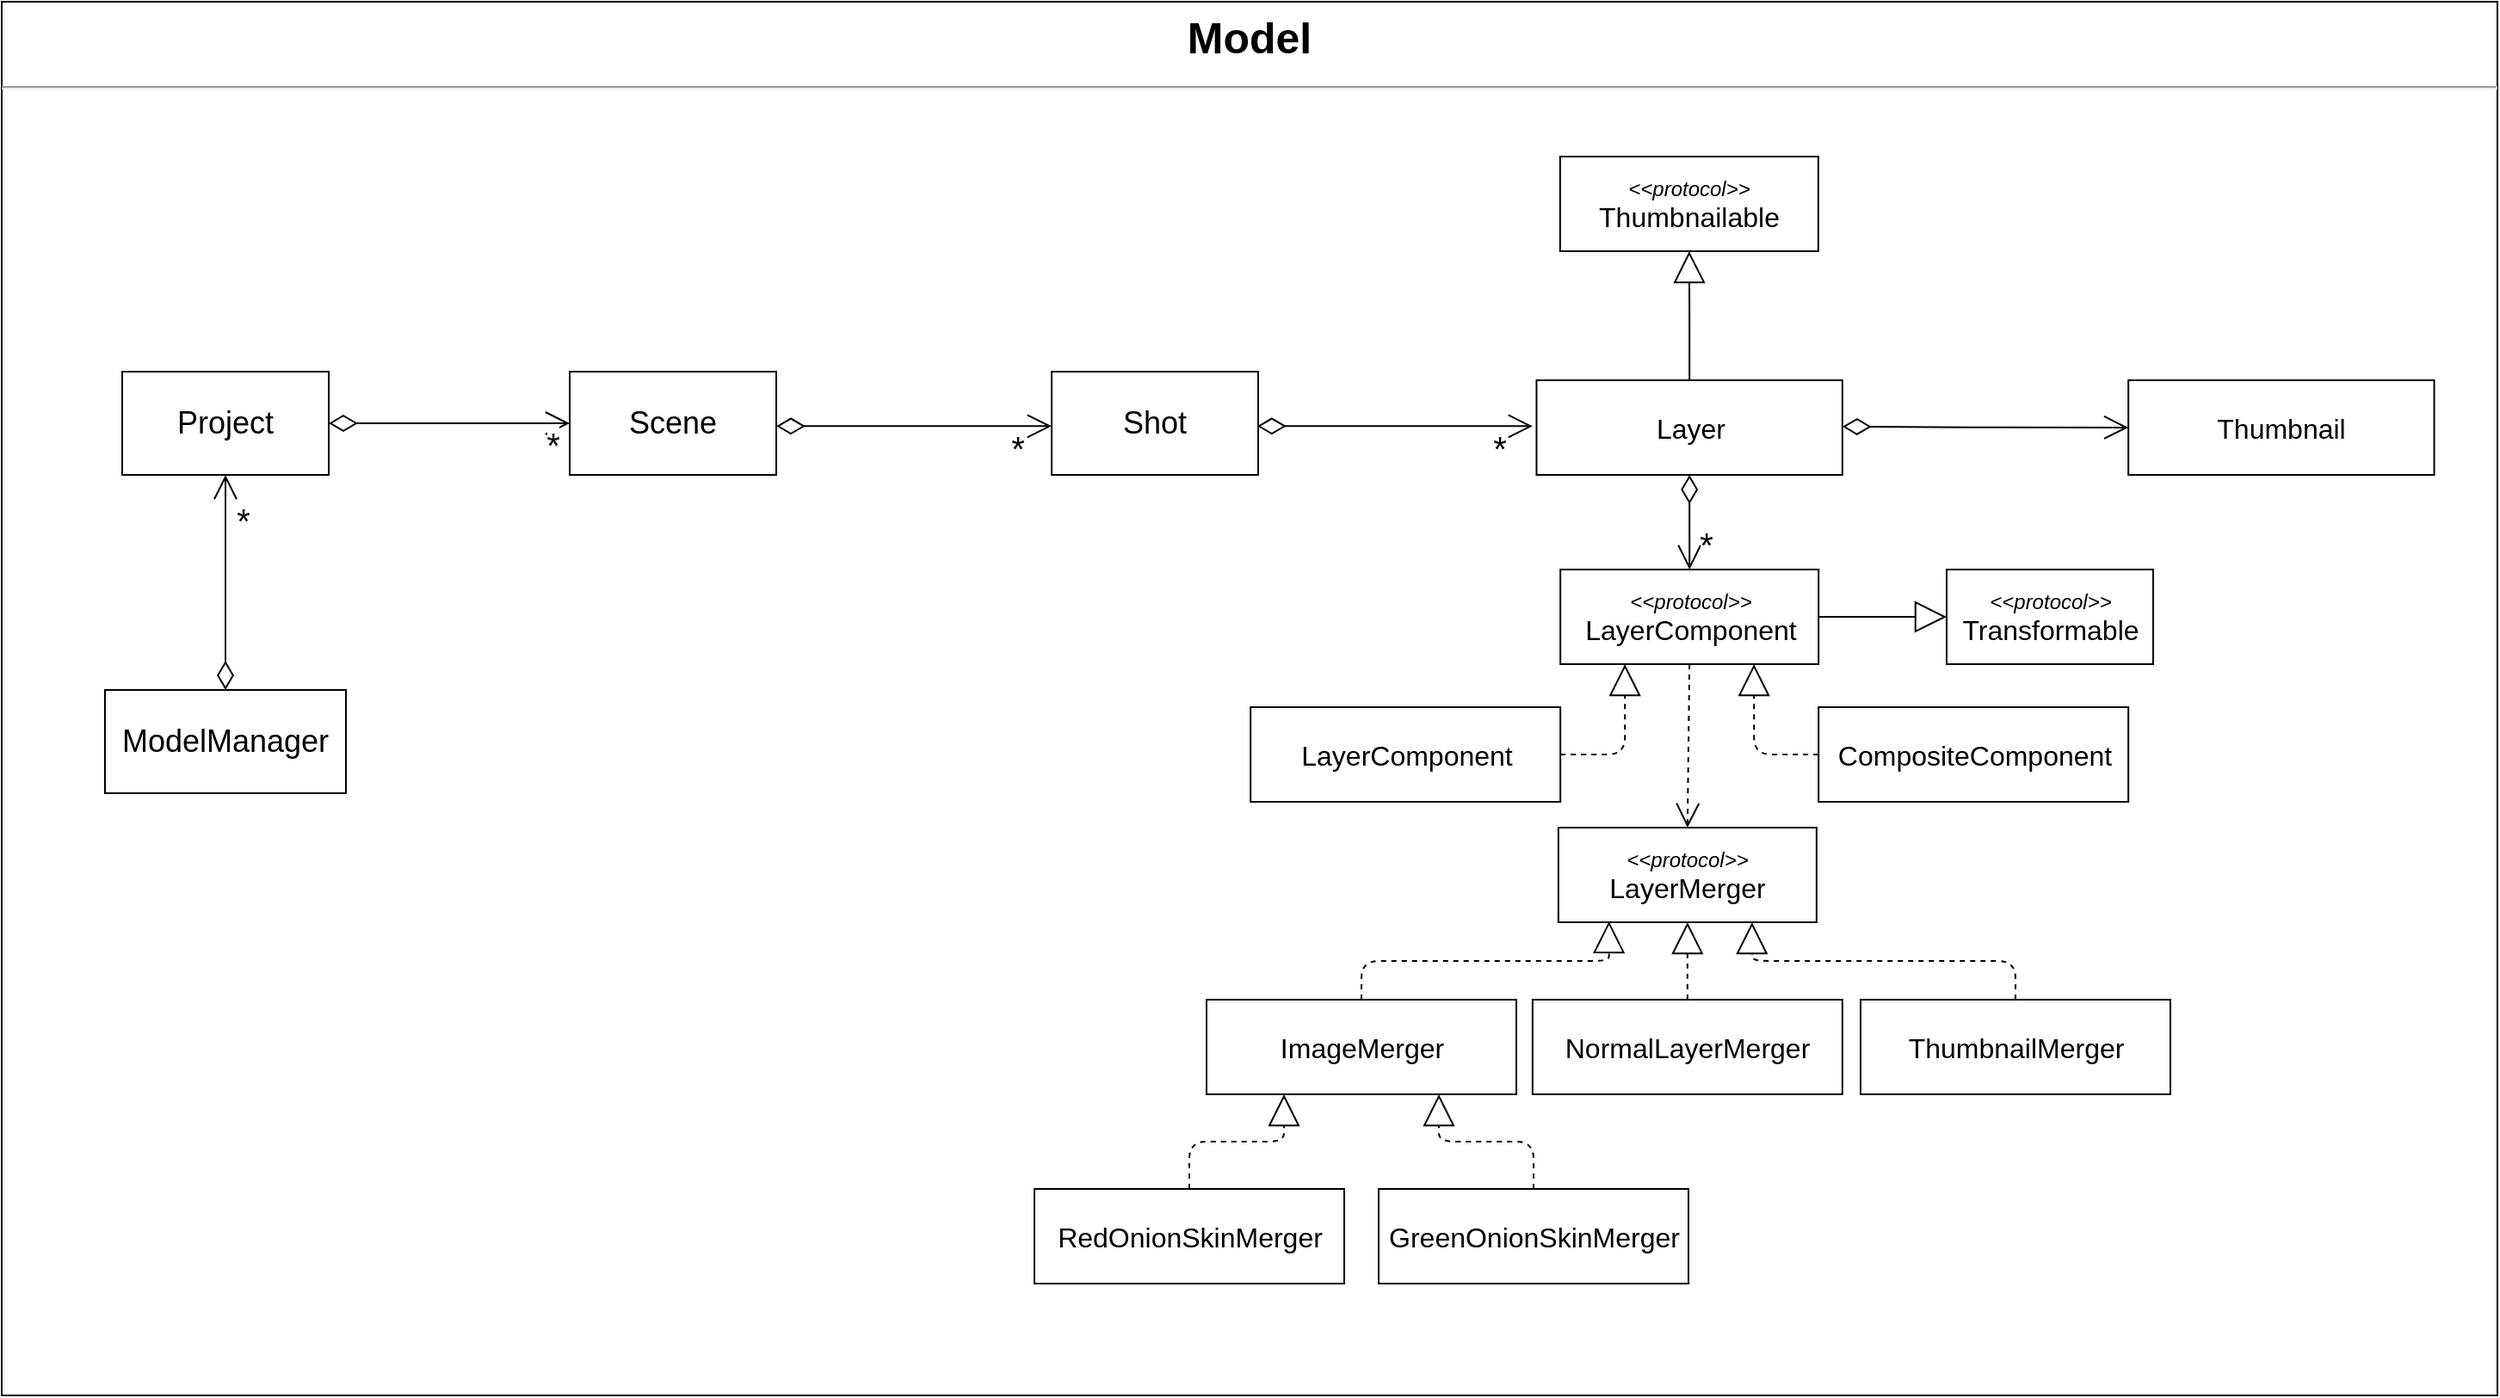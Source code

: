 <mxfile version="14.6.1" type="device"><diagram id="fhBqnHq1IshxXnvw0Y61" name="Class Diagram"><mxGraphModel dx="2528" dy="3172" grid="1" gridSize="10" guides="1" tooltips="1" connect="1" arrows="1" fold="1" page="1" pageScale="1" pageWidth="850" pageHeight="1100" math="0" shadow="0"><root><mxCell id="0"/><mxCell id="1" parent="0"/><mxCell id="F1DwqOTlJauAIzhtUy7q-18" value="&lt;p style=&quot;margin: 6px 0px 0px ; text-align: center ; font-size: 25px&quot;&gt;&lt;b&gt;&lt;font style=&quot;font-size: 25px&quot;&gt;Model&lt;/font&gt;&lt;/b&gt;&lt;/p&gt;&lt;hr style=&quot;font-size: 25px&quot;&gt;&lt;p style=&quot;margin: 0px 0px 0px 8px ; font-size: 25px&quot;&gt;&lt;br&gt;&lt;/p&gt;" style="align=left;overflow=fill;html=1;dropTarget=0;container=0;" parent="1" vertex="1"><mxGeometry x="-610" y="-1170" width="1450" height="810" as="geometry"/></mxCell><mxCell id="DaHeIRnf_k36PP9J369p-18" value="&lt;font style=&quot;font-size: 16px&quot;&gt;LayerComponent&lt;/font&gt;" style="html=1;" parent="1" vertex="1"><mxGeometry x="115.58" y="-760" width="180" height="55" as="geometry"/></mxCell><mxCell id="DaHeIRnf_k36PP9J369p-17" value="&lt;span style=&quot;font-size: 16px&quot;&gt;Layer&lt;/span&gt;" style="html=1;" parent="1" vertex="1"><mxGeometry x="281.734" y="-950" width="177.692" height="55" as="geometry"/></mxCell><mxCell id="xdwN0gesJsT51s9RYLmh-1" value="&lt;font style=&quot;font-size: 16px&quot;&gt;CompositeComponent&lt;/font&gt;" style="html=1;" parent="1" vertex="1"><mxGeometry x="445.58" y="-760" width="180" height="55" as="geometry"/></mxCell><mxCell id="xdwN0gesJsT51s9RYLmh-3" value="" style="endArrow=open;html=1;endSize=12;startArrow=diamondThin;startSize=14;startFill=0;edgeStyle=orthogonalEdgeStyle;align=left;verticalAlign=bottom;exitX=0.5;exitY=1;exitDx=0;exitDy=0;" parent="1" source="DaHeIRnf_k36PP9J369p-17" target="xdwN0gesJsT51s9RYLmh-6" edge="1"><mxGeometry x="471.484" y="-801" as="geometry"><mxPoint x="471.484" y="-853.5" as="sourcePoint"/><mxPoint x="424.995" y="-696.5" as="targetPoint"/><Array as="points"><mxPoint x="371" y="-870"/><mxPoint x="371" y="-870"/></Array><mxPoint as="offset"/></mxGeometry></mxCell><mxCell id="xdwN0gesJsT51s9RYLmh-4" value="*" style="edgeLabel;html=1;align=center;verticalAlign=middle;resizable=0;points=[];fontSize=15;" parent="xdwN0gesJsT51s9RYLmh-3" vertex="1" connectable="0"><mxGeometry x="0.65" y="1" relative="1" as="geometry"><mxPoint x="13.67" y="25.8" as="offset"/></mxGeometry></mxCell><mxCell id="B9GgPpZfASMCrUFnl4ox-1" value="&lt;font style=&quot;font-size: 20px&quot;&gt;*&lt;/font&gt;" style="edgeLabel;html=1;align=center;verticalAlign=middle;resizable=0;points=[];" parent="xdwN0gesJsT51s9RYLmh-3" vertex="1" connectable="0"><mxGeometry relative="1" as="geometry"><mxPoint x="9.42" y="12" as="offset"/></mxGeometry></mxCell><mxCell id="xdwN0gesJsT51s9RYLmh-5" value="&lt;font&gt;&lt;font style=&quot;font-size: 12px&quot;&gt;&lt;i&gt;&amp;lt;&amp;lt;protocol&amp;gt;&amp;gt;&lt;/i&gt;&lt;/font&gt;&lt;br&gt;&lt;span style=&quot;font-size: 16px&quot;&gt;Transformable&lt;/span&gt;&lt;br&gt;&lt;/font&gt;" style="html=1;" parent="1" vertex="1"><mxGeometry x="520" y="-840" width="120" height="55" as="geometry"/></mxCell><mxCell id="xdwN0gesJsT51s9RYLmh-6" value="&lt;font&gt;&lt;font style=&quot;font-size: 12px&quot;&gt;&lt;i&gt;&amp;lt;&amp;lt;protocol&amp;gt;&amp;gt;&lt;/i&gt;&lt;/font&gt;&lt;br&gt;&lt;span style=&quot;font-size: 16px&quot;&gt;LayerComponent&lt;/span&gt;&lt;br&gt;&lt;/font&gt;" style="html=1;" parent="1" vertex="1"><mxGeometry x="295.58" y="-840" width="150" height="55" as="geometry"/></mxCell><mxCell id="xdwN0gesJsT51s9RYLmh-7" value="" style="endArrow=block;endSize=16;endFill=0;html=1;fontSize=15;exitX=0;exitY=0.5;exitDx=0;exitDy=0;entryX=0.75;entryY=1;entryDx=0;entryDy=0;edgeStyle=orthogonalEdgeStyle;dashed=1;" parent="1" source="xdwN0gesJsT51s9RYLmh-1" target="xdwN0gesJsT51s9RYLmh-6" edge="1"><mxGeometry width="160" relative="1" as="geometry"><mxPoint x="434.09" y="-680.0" as="sourcePoint"/><mxPoint x="209.999" y="-435" as="targetPoint"/><Array as="points"><mxPoint x="408" y="-732"/></Array></mxGeometry></mxCell><mxCell id="xdwN0gesJsT51s9RYLmh-8" value="" style="endArrow=block;endSize=16;endFill=0;html=1;fontSize=15;exitX=1;exitY=0.5;exitDx=0;exitDy=0;entryX=0.25;entryY=1;entryDx=0;entryDy=0;edgeStyle=orthogonalEdgeStyle;dashed=1;" parent="1" source="DaHeIRnf_k36PP9J369p-18" target="xdwN0gesJsT51s9RYLmh-6" edge="1"><mxGeometry width="160" relative="1" as="geometry"><mxPoint x="390" y="-723" as="sourcePoint"/><mxPoint x="328.65" y="-760.0" as="targetPoint"/></mxGeometry></mxCell><mxCell id="xdwN0gesJsT51s9RYLmh-9" value="" style="endArrow=block;endSize=16;endFill=0;html=1;fontSize=15;exitX=1;exitY=0.5;exitDx=0;exitDy=0;entryX=0;entryY=0.5;entryDx=0;entryDy=0;edgeStyle=orthogonalEdgeStyle;" parent="1" source="xdwN0gesJsT51s9RYLmh-6" target="xdwN0gesJsT51s9RYLmh-5" edge="1"><mxGeometry width="160" relative="1" as="geometry"><mxPoint x="645" y="-735.0" as="sourcePoint"/><mxPoint x="420.909" y="-490" as="targetPoint"/><Array as="points"><mxPoint x="500" y="-812"/><mxPoint x="500" y="-812"/></Array></mxGeometry></mxCell><mxCell id="B9GgPpZfASMCrUFnl4ox-2" value="&lt;font&gt;&lt;font style=&quot;font-size: 12px&quot;&gt;&lt;i&gt;&amp;lt;&amp;lt;protocol&amp;gt;&amp;gt;&lt;/i&gt;&lt;/font&gt;&lt;br&gt;&lt;span style=&quot;font-size: 16px&quot;&gt;LayerMerger&lt;/span&gt;&lt;br&gt;&lt;/font&gt;" style="html=1;" parent="1" vertex="1"><mxGeometry x="294.43" y="-690" width="150" height="55" as="geometry"/></mxCell><mxCell id="B9GgPpZfASMCrUFnl4ox-3" value="" style="endArrow=open;endSize=12;dashed=1;html=1;exitX=0.5;exitY=1;exitDx=0;exitDy=0;entryX=0.5;entryY=0;entryDx=0;entryDy=0;" parent="1" source="xdwN0gesJsT51s9RYLmh-6" target="B9GgPpZfASMCrUFnl4ox-2" edge="1"><mxGeometry width="160" relative="1" as="geometry"><mxPoint x="280" y="-710" as="sourcePoint"/><mxPoint x="440" y="-710" as="targetPoint"/></mxGeometry></mxCell><mxCell id="B9GgPpZfASMCrUFnl4ox-4" value="&lt;font style=&quot;font-size: 16px&quot;&gt;NormalLayerMerger&lt;/font&gt;" style="html=1;" parent="1" vertex="1"><mxGeometry x="279.43" y="-590" width="180" height="55" as="geometry"/></mxCell><mxCell id="B9GgPpZfASMCrUFnl4ox-5" value="" style="endArrow=block;endSize=16;endFill=0;html=1;fontSize=15;exitX=0.5;exitY=0;exitDx=0;exitDy=0;entryX=0.5;entryY=1;entryDx=0;entryDy=0;edgeStyle=orthogonalEdgeStyle;dashed=1;" parent="1" source="B9GgPpZfASMCrUFnl4ox-4" target="B9GgPpZfASMCrUFnl4ox-2" edge="1"><mxGeometry width="160" relative="1" as="geometry"><mxPoint x="455.58" y="-722.5" as="sourcePoint"/><mxPoint x="418.08" y="-775" as="targetPoint"/><Array as="points"><mxPoint x="369" y="-590"/><mxPoint x="369" y="-605"/><mxPoint x="369" y="-605"/></Array></mxGeometry></mxCell><mxCell id="AWnGKIxW77Ct2O3hh70e-2" value="&lt;span style=&quot;font-size: 18px&quot;&gt;Project&lt;/span&gt;" style="rounded=0;whiteSpace=wrap;html=1;" parent="1" vertex="1"><mxGeometry x="-540" y="-955" width="120" height="60" as="geometry"/></mxCell><mxCell id="AWnGKIxW77Ct2O3hh70e-12" value="&lt;span style=&quot;font-size: 18px&quot;&gt;Scene&lt;/span&gt;" style="rounded=0;whiteSpace=wrap;html=1;" parent="1" vertex="1"><mxGeometry x="-280" y="-955" width="120" height="60" as="geometry"/></mxCell><mxCell id="AWnGKIxW77Ct2O3hh70e-16" value="&lt;span style=&quot;font-size: 18px&quot;&gt;Shot&lt;/span&gt;" style="rounded=0;whiteSpace=wrap;html=1;" parent="1" vertex="1"><mxGeometry y="-955" width="120" height="60" as="geometry"/></mxCell><mxCell id="AWnGKIxW77Ct2O3hh70e-21" value="" style="endArrow=open;html=1;endSize=12;startArrow=diamondThin;startSize=14;startFill=0;edgeStyle=orthogonalEdgeStyle;align=left;verticalAlign=bottom;exitX=1;exitY=0.5;exitDx=0;exitDy=0;entryX=0;entryY=0.5;entryDx=0;entryDy=0;" parent="1" source="AWnGKIxW77Ct2O3hh70e-2" target="AWnGKIxW77Ct2O3hh70e-12" edge="1"><mxGeometry x="-159.096" y="-681" as="geometry"><mxPoint x="-260.0" y="-775" as="sourcePoint"/><mxPoint x="-259.41" y="-590" as="targetPoint"/><Array as="points"/><mxPoint as="offset"/></mxGeometry></mxCell><mxCell id="AWnGKIxW77Ct2O3hh70e-23" value="&lt;font style=&quot;font-size: 20px&quot;&gt;*&lt;/font&gt;" style="edgeLabel;html=1;align=center;verticalAlign=middle;resizable=0;points=[];" parent="AWnGKIxW77Ct2O3hh70e-21" vertex="1" connectable="0"><mxGeometry relative="1" as="geometry"><mxPoint x="60" y="12" as="offset"/></mxGeometry></mxCell><mxCell id="AWnGKIxW77Ct2O3hh70e-24" value="" style="endArrow=open;html=1;endSize=12;startArrow=diamondThin;startSize=14;startFill=0;edgeStyle=orthogonalEdgeStyle;align=left;verticalAlign=bottom;exitX=1;exitY=0.5;exitDx=0;exitDy=0;entryX=0;entryY=0.5;entryDx=0;entryDy=0;" parent="1" edge="1"><mxGeometry x="90.904" y="-684.33" as="geometry"><mxPoint x="-160" y="-923.33" as="sourcePoint"/><mxPoint y="-923.33" as="targetPoint"/><Array as="points"/><mxPoint as="offset"/></mxGeometry></mxCell><mxCell id="AWnGKIxW77Ct2O3hh70e-25" value="&lt;font style=&quot;font-size: 20px&quot;&gt;*&lt;/font&gt;" style="edgeLabel;html=1;align=center;verticalAlign=middle;resizable=0;points=[];" parent="AWnGKIxW77Ct2O3hh70e-24" vertex="1" connectable="0"><mxGeometry relative="1" as="geometry"><mxPoint x="60" y="12" as="offset"/></mxGeometry></mxCell><mxCell id="AWnGKIxW77Ct2O3hh70e-26" value="" style="endArrow=open;html=1;endSize=12;startArrow=diamondThin;startSize=14;startFill=0;edgeStyle=orthogonalEdgeStyle;align=left;verticalAlign=bottom;exitX=1;exitY=0.5;exitDx=0;exitDy=0;entryX=0;entryY=0.5;entryDx=0;entryDy=0;" parent="1" edge="1"><mxGeometry x="370.334" y="-684.33" as="geometry"><mxPoint x="119.43" y="-923.33" as="sourcePoint"/><mxPoint x="279.43" y="-923.33" as="targetPoint"/><Array as="points"/><mxPoint as="offset"/></mxGeometry></mxCell><mxCell id="AWnGKIxW77Ct2O3hh70e-27" value="&lt;font style=&quot;font-size: 20px&quot;&gt;*&lt;/font&gt;" style="edgeLabel;html=1;align=center;verticalAlign=middle;resizable=0;points=[];" parent="AWnGKIxW77Ct2O3hh70e-26" vertex="1" connectable="0"><mxGeometry relative="1" as="geometry"><mxPoint x="60" y="12" as="offset"/></mxGeometry></mxCell><mxCell id="AWnGKIxW77Ct2O3hh70e-45" value="&lt;span style=&quot;font-size: 18px&quot;&gt;ModelManager&lt;/span&gt;" style="rounded=0;whiteSpace=wrap;html=1;" parent="1" vertex="1"><mxGeometry x="-550" y="-770" width="140" height="60" as="geometry"/></mxCell><mxCell id="AWnGKIxW77Ct2O3hh70e-46" value="" style="endArrow=open;html=1;endSize=12;startArrow=diamondThin;startSize=14;startFill=0;edgeStyle=orthogonalEdgeStyle;align=left;verticalAlign=bottom;exitX=0.5;exitY=0;exitDx=0;exitDy=0;entryX=0.5;entryY=1;entryDx=0;entryDy=0;" parent="1" source="AWnGKIxW77Ct2O3hh70e-45" target="AWnGKIxW77Ct2O3hh70e-2" edge="1"><mxGeometry x="-209.096" y="-561" as="geometry"><mxPoint x="-460" y="-800.0" as="sourcePoint"/><mxPoint x="-300" y="-800.0" as="targetPoint"/><Array as="points"/><mxPoint as="offset"/></mxGeometry></mxCell><mxCell id="AWnGKIxW77Ct2O3hh70e-47" value="&lt;font style=&quot;font-size: 20px&quot;&gt;*&lt;/font&gt;" style="edgeLabel;html=1;align=center;verticalAlign=middle;resizable=0;points=[];" parent="AWnGKIxW77Ct2O3hh70e-46" vertex="1" connectable="0"><mxGeometry relative="1" as="geometry"><mxPoint x="10" y="-36.67" as="offset"/></mxGeometry></mxCell><mxCell id="fOcJvhCw7WZrM108leN0-1" value="&lt;font style=&quot;font-size: 16px&quot;&gt;ImageMerger&lt;/font&gt;" style="html=1;" vertex="1" parent="1"><mxGeometry x="90" y="-590" width="180" height="55" as="geometry"/></mxCell><mxCell id="fOcJvhCw7WZrM108leN0-2" value="" style="endArrow=block;endSize=16;endFill=0;html=1;fontSize=15;entryX=0.196;entryY=0.99;entryDx=0;entryDy=0;edgeStyle=orthogonalEdgeStyle;dashed=1;entryPerimeter=0;exitX=0.5;exitY=0;exitDx=0;exitDy=0;" edge="1" parent="1" source="fOcJvhCw7WZrM108leN0-1" target="B9GgPpZfASMCrUFnl4ox-2"><mxGeometry width="160" relative="1" as="geometry"><mxPoint x="186.83" y="-607.5" as="sourcePoint"/><mxPoint x="224.33" y="-660" as="targetPoint"/></mxGeometry></mxCell><mxCell id="fOcJvhCw7WZrM108leN0-3" value="&lt;font style=&quot;font-size: 16px&quot;&gt;ThumbnailMerger&lt;/font&gt;" style="html=1;" vertex="1" parent="1"><mxGeometry x="470" y="-590" width="180" height="55" as="geometry"/></mxCell><mxCell id="fOcJvhCw7WZrM108leN0-5" value="" style="endArrow=block;endSize=16;endFill=0;html=1;fontSize=15;entryX=0.75;entryY=1;entryDx=0;entryDy=0;edgeStyle=orthogonalEdgeStyle;dashed=1;exitX=0.5;exitY=0;exitDx=0;exitDy=0;" edge="1" parent="1" source="fOcJvhCw7WZrM108leN0-3" target="B9GgPpZfASMCrUFnl4ox-2"><mxGeometry width="160" relative="1" as="geometry"><mxPoint x="481.75" y="-624.45" as="sourcePoint"/><mxPoint x="625.58" y="-670" as="targetPoint"/></mxGeometry></mxCell><mxCell id="fOcJvhCw7WZrM108leN0-6" value="&lt;font style=&quot;font-size: 16px&quot;&gt;RedOnionSkinMerger&lt;/font&gt;" style="html=1;" vertex="1" parent="1"><mxGeometry x="-10" y="-480" width="180" height="55" as="geometry"/></mxCell><mxCell id="fOcJvhCw7WZrM108leN0-7" value="&lt;font style=&quot;font-size: 16px&quot;&gt;GreenOnionSkinMerger&lt;/font&gt;" style="html=1;" vertex="1" parent="1"><mxGeometry x="190" y="-480" width="180" height="55" as="geometry"/></mxCell><mxCell id="fOcJvhCw7WZrM108leN0-8" value="" style="endArrow=block;endSize=16;endFill=0;html=1;fontSize=15;entryX=0.25;entryY=1;entryDx=0;entryDy=0;edgeStyle=orthogonalEdgeStyle;dashed=1;exitX=0.5;exitY=0;exitDx=0;exitDy=0;" edge="1" parent="1" source="fOcJvhCw7WZrM108leN0-6" target="fOcJvhCw7WZrM108leN0-1"><mxGeometry width="160" relative="1" as="geometry"><mxPoint x="-110.0" y="-574.45" as="sourcePoint"/><mxPoint x="33.83" y="-620" as="targetPoint"/></mxGeometry></mxCell><mxCell id="fOcJvhCw7WZrM108leN0-9" value="" style="endArrow=block;endSize=16;endFill=0;html=1;fontSize=15;entryX=0.75;entryY=1;entryDx=0;entryDy=0;edgeStyle=orthogonalEdgeStyle;dashed=1;exitX=0.5;exitY=0;exitDx=0;exitDy=0;" edge="1" parent="1" source="fOcJvhCw7WZrM108leN0-7" target="fOcJvhCw7WZrM108leN0-1"><mxGeometry width="160" relative="1" as="geometry"><mxPoint x="215.0" y="-505" as="sourcePoint"/><mxPoint x="270.0" y="-540" as="targetPoint"/></mxGeometry></mxCell><mxCell id="fOcJvhCw7WZrM108leN0-10" value="&lt;span style=&quot;font-size: 16px&quot;&gt;Thumbnail&lt;/span&gt;" style="html=1;" vertex="1" parent="1"><mxGeometry x="625.584" y="-950" width="177.692" height="55" as="geometry"/></mxCell><mxCell id="fOcJvhCw7WZrM108leN0-11" value="" style="endArrow=open;html=1;endSize=12;startArrow=diamondThin;startSize=14;startFill=0;edgeStyle=orthogonalEdgeStyle;align=left;verticalAlign=bottom;exitX=1;exitY=0.5;exitDx=0;exitDy=0;entryX=0;entryY=0.5;entryDx=0;entryDy=0;" edge="1" parent="1" target="fOcJvhCw7WZrM108leN0-10"><mxGeometry x="710.334" y="-684.09" as="geometry"><mxPoint x="459.43" y="-923.09" as="sourcePoint"/><mxPoint x="610" y="-923" as="targetPoint"/><Array as="points"/><mxPoint as="offset"/></mxGeometry></mxCell><mxCell id="fOcJvhCw7WZrM108leN0-14" value="" style="endArrow=block;endSize=16;endFill=0;html=1;fontSize=15;exitX=0.5;exitY=0;exitDx=0;exitDy=0;edgeStyle=orthogonalEdgeStyle;entryX=0.5;entryY=1;entryDx=0;entryDy=0;" edge="1" parent="1" source="DaHeIRnf_k36PP9J369p-17" target="fOcJvhCw7WZrM108leN0-16"><mxGeometry width="160" relative="1" as="geometry"><mxPoint x="455.58" y="-802.5" as="sourcePoint"/><mxPoint x="370.58" y="-1025" as="targetPoint"/><Array as="points"/></mxGeometry></mxCell><mxCell id="fOcJvhCw7WZrM108leN0-16" value="&lt;font&gt;&lt;font style=&quot;font-size: 12px&quot;&gt;&lt;i&gt;&amp;lt;&amp;lt;protocol&amp;gt;&amp;gt;&lt;/i&gt;&lt;/font&gt;&lt;br&gt;&lt;span style=&quot;font-size: 16px&quot;&gt;Thumbnailable&lt;/span&gt;&lt;br&gt;&lt;/font&gt;" style="html=1;" vertex="1" parent="1"><mxGeometry x="295.43" y="-1080" width="150" height="55" as="geometry"/></mxCell></root></mxGraphModel></diagram></mxfile>